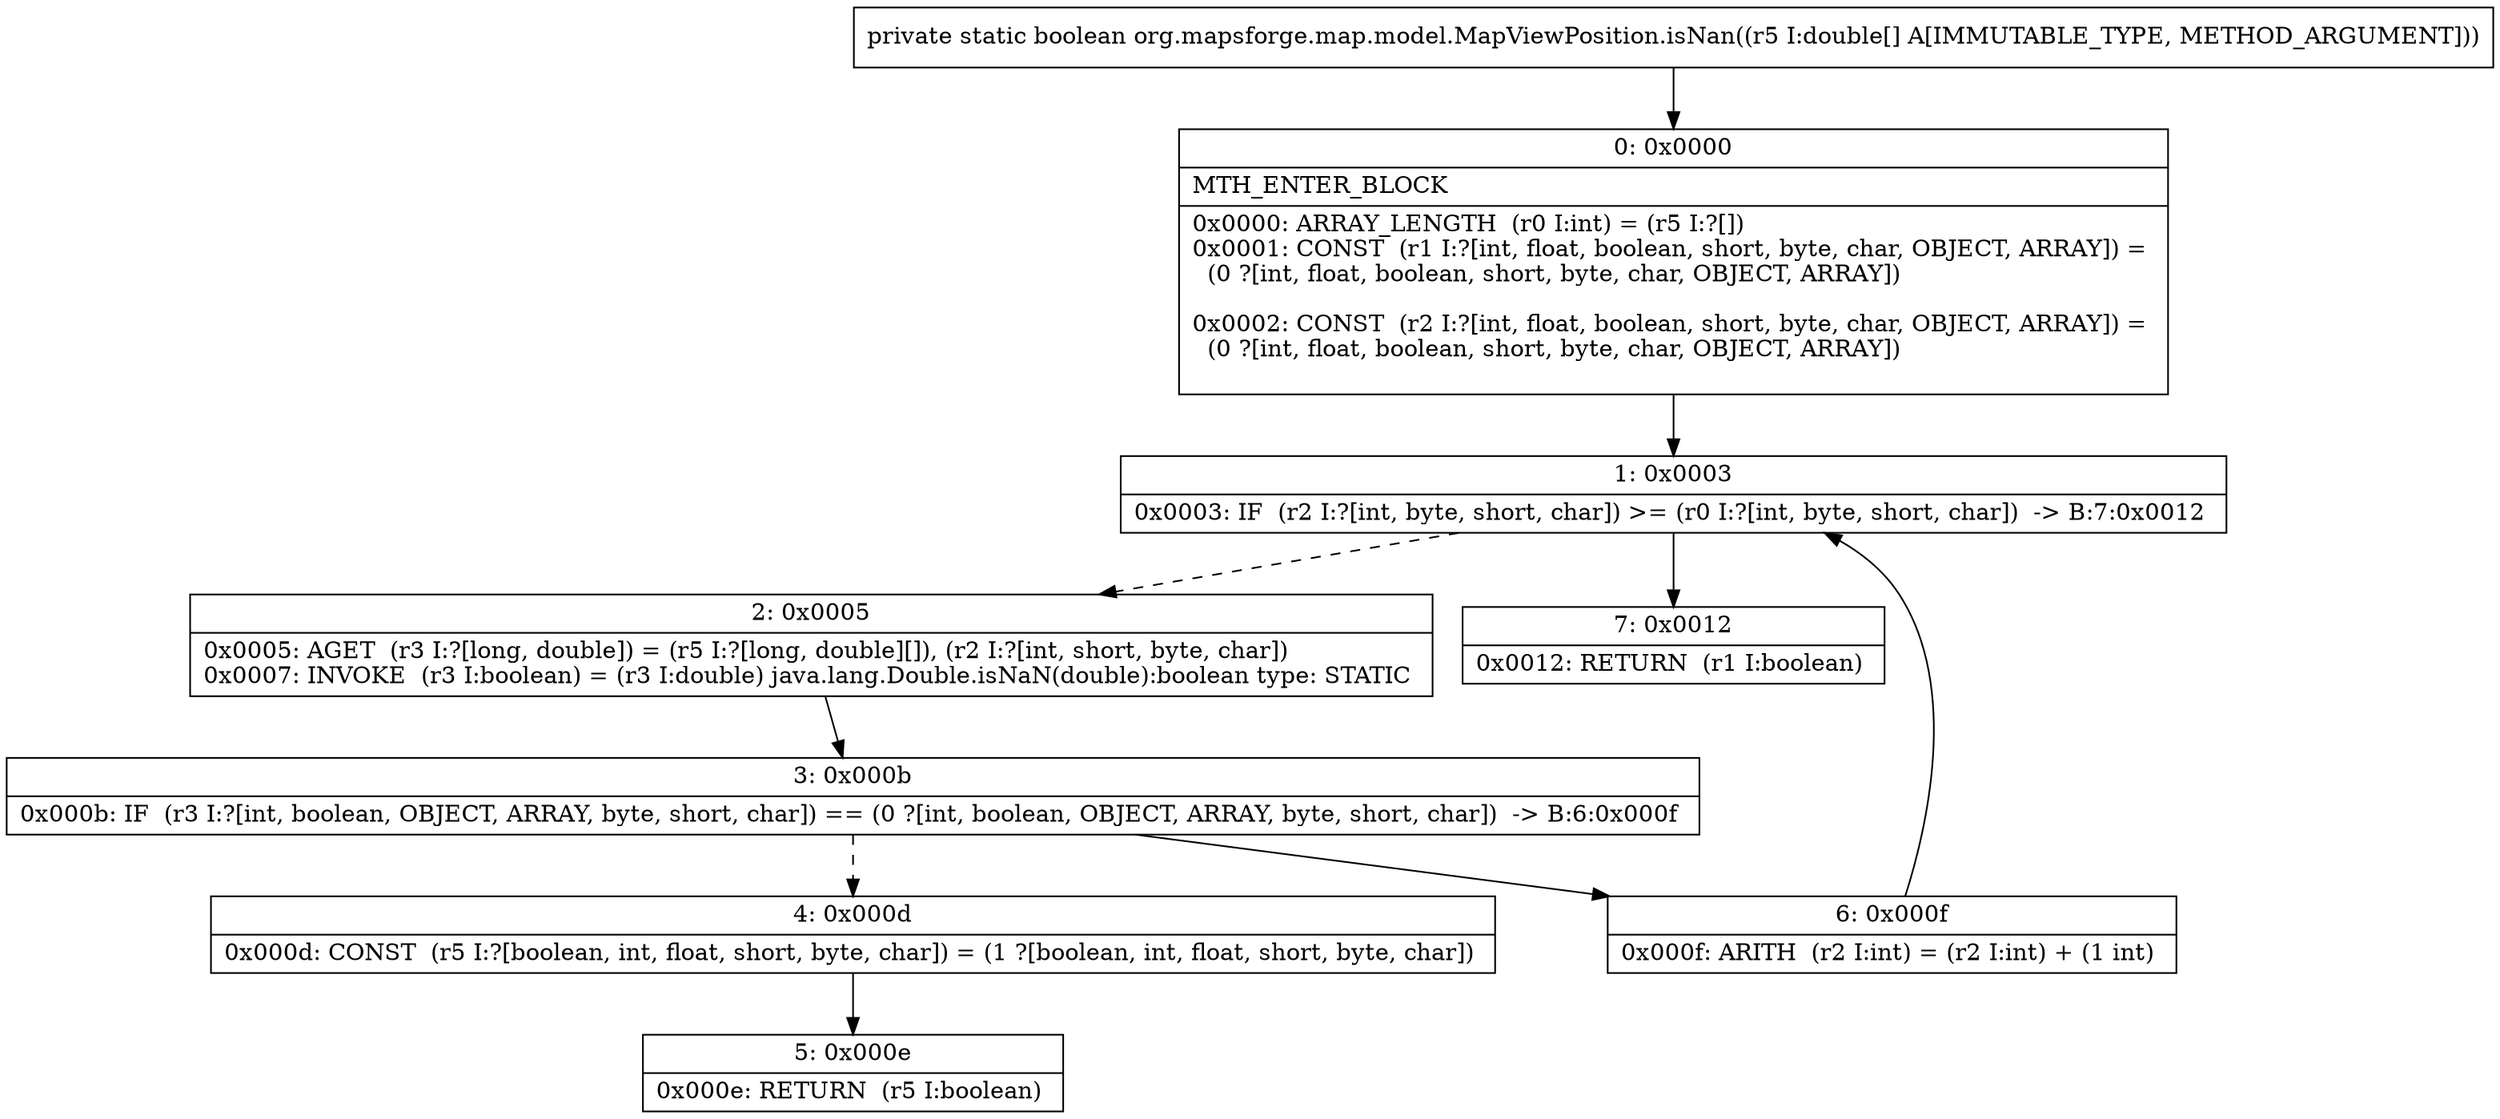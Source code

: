 digraph "CFG fororg.mapsforge.map.model.MapViewPosition.isNan([D)Z" {
Node_0 [shape=record,label="{0\:\ 0x0000|MTH_ENTER_BLOCK\l|0x0000: ARRAY_LENGTH  (r0 I:int) = (r5 I:?[]) \l0x0001: CONST  (r1 I:?[int, float, boolean, short, byte, char, OBJECT, ARRAY]) = \l  (0 ?[int, float, boolean, short, byte, char, OBJECT, ARRAY])\l \l0x0002: CONST  (r2 I:?[int, float, boolean, short, byte, char, OBJECT, ARRAY]) = \l  (0 ?[int, float, boolean, short, byte, char, OBJECT, ARRAY])\l \l}"];
Node_1 [shape=record,label="{1\:\ 0x0003|0x0003: IF  (r2 I:?[int, byte, short, char]) \>= (r0 I:?[int, byte, short, char])  \-\> B:7:0x0012 \l}"];
Node_2 [shape=record,label="{2\:\ 0x0005|0x0005: AGET  (r3 I:?[long, double]) = (r5 I:?[long, double][]), (r2 I:?[int, short, byte, char]) \l0x0007: INVOKE  (r3 I:boolean) = (r3 I:double) java.lang.Double.isNaN(double):boolean type: STATIC \l}"];
Node_3 [shape=record,label="{3\:\ 0x000b|0x000b: IF  (r3 I:?[int, boolean, OBJECT, ARRAY, byte, short, char]) == (0 ?[int, boolean, OBJECT, ARRAY, byte, short, char])  \-\> B:6:0x000f \l}"];
Node_4 [shape=record,label="{4\:\ 0x000d|0x000d: CONST  (r5 I:?[boolean, int, float, short, byte, char]) = (1 ?[boolean, int, float, short, byte, char]) \l}"];
Node_5 [shape=record,label="{5\:\ 0x000e|0x000e: RETURN  (r5 I:boolean) \l}"];
Node_6 [shape=record,label="{6\:\ 0x000f|0x000f: ARITH  (r2 I:int) = (r2 I:int) + (1 int) \l}"];
Node_7 [shape=record,label="{7\:\ 0x0012|0x0012: RETURN  (r1 I:boolean) \l}"];
MethodNode[shape=record,label="{private static boolean org.mapsforge.map.model.MapViewPosition.isNan((r5 I:double[] A[IMMUTABLE_TYPE, METHOD_ARGUMENT])) }"];
MethodNode -> Node_0;
Node_0 -> Node_1;
Node_1 -> Node_2[style=dashed];
Node_1 -> Node_7;
Node_2 -> Node_3;
Node_3 -> Node_4[style=dashed];
Node_3 -> Node_6;
Node_4 -> Node_5;
Node_6 -> Node_1;
}

